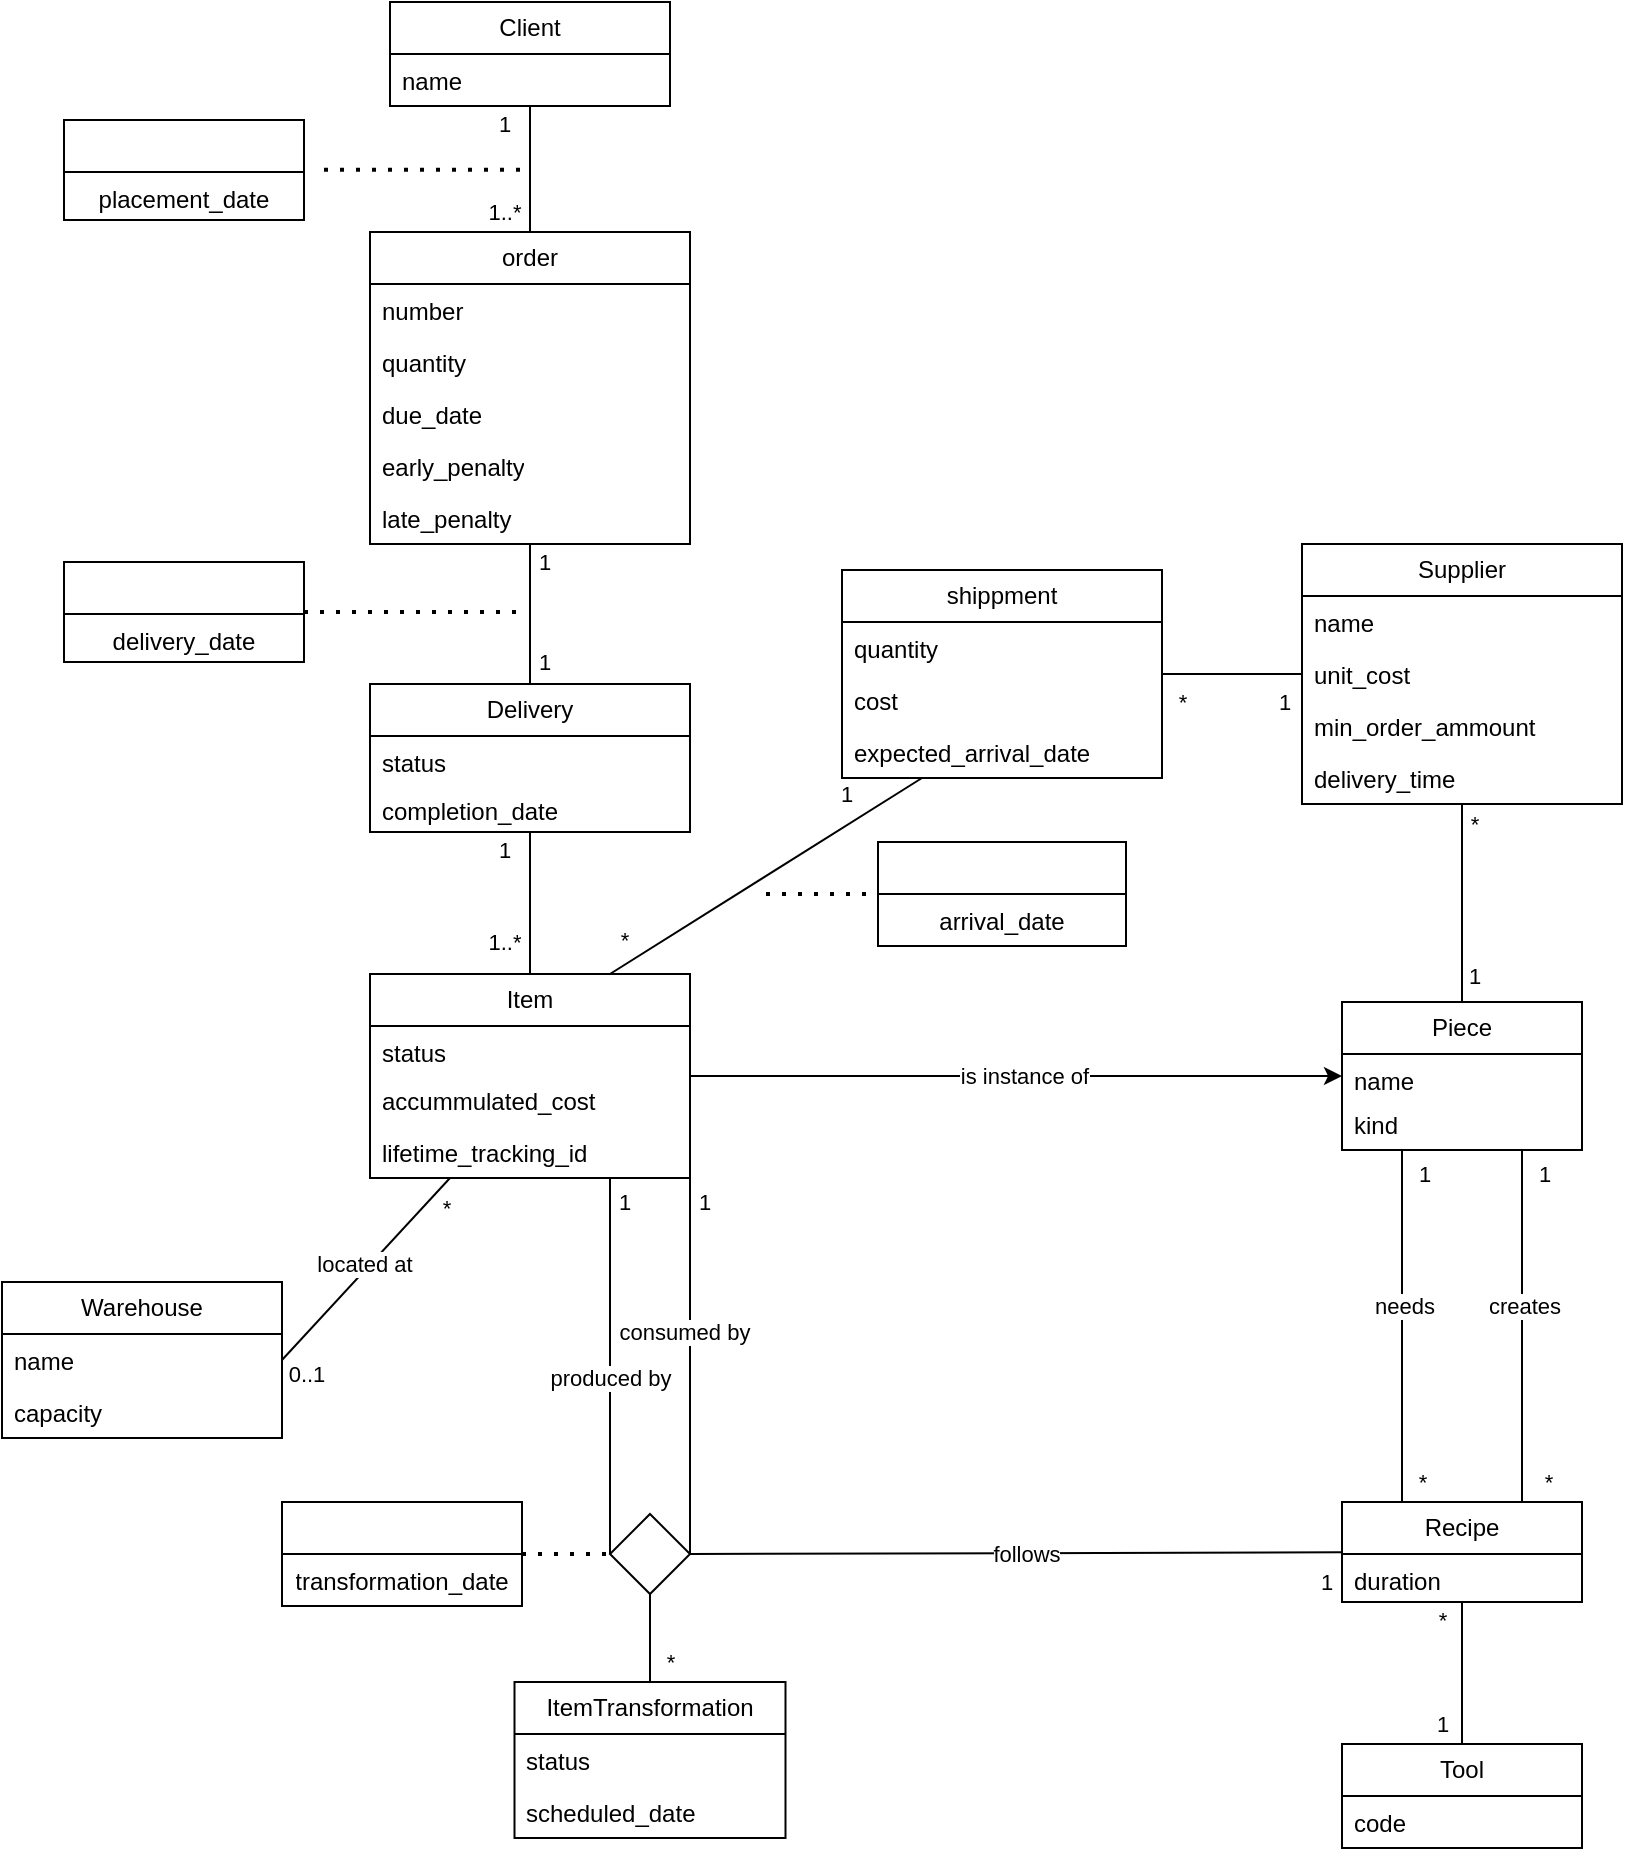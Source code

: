 <mxfile version="24.0.1" type="device">
  <diagram id="C5RBs43oDa-KdzZeNtuy" name="Page-1">
    <mxGraphModel dx="1951" dy="858" grid="1" gridSize="10" guides="1" tooltips="1" connect="1" arrows="1" fold="1" page="1" pageScale="1" pageWidth="827" pageHeight="1169" math="0" shadow="0">
      <root>
        <mxCell id="WIyWlLk6GJQsqaUBKTNV-0" />
        <mxCell id="WIyWlLk6GJQsqaUBKTNV-1" parent="WIyWlLk6GJQsqaUBKTNV-0" />
        <mxCell id="h-Z2IbVYWgnOHZGRxgHi-0" value="Client" style="swimlane;fontStyle=0;childLayout=stackLayout;horizontal=1;startSize=26;fillColor=none;horizontalStack=0;resizeParent=1;resizeParentMax=0;resizeLast=0;collapsible=1;marginBottom=0;whiteSpace=wrap;html=1;" parent="WIyWlLk6GJQsqaUBKTNV-1" vertex="1">
          <mxGeometry x="203" y="120" width="140" height="52" as="geometry" />
        </mxCell>
        <mxCell id="h-Z2IbVYWgnOHZGRxgHi-1" value="name" style="text;strokeColor=none;fillColor=none;align=left;verticalAlign=top;spacingLeft=4;spacingRight=4;overflow=hidden;rotatable=0;points=[[0,0.5],[1,0.5]];portConstraint=eastwest;whiteSpace=wrap;html=1;" parent="h-Z2IbVYWgnOHZGRxgHi-0" vertex="1">
          <mxGeometry y="26" width="140" height="26" as="geometry" />
        </mxCell>
        <mxCell id="h-Z2IbVYWgnOHZGRxgHi-4" value="" style="endArrow=none;html=1;rounded=0;" parent="WIyWlLk6GJQsqaUBKTNV-1" source="h-Z2IbVYWgnOHZGRxgHi-0" target="h-Z2IbVYWgnOHZGRxgHi-5" edge="1">
          <mxGeometry width="50" height="50" relative="1" as="geometry">
            <mxPoint x="93" y="249" as="sourcePoint" />
            <mxPoint x="143" y="199" as="targetPoint" />
          </mxGeometry>
        </mxCell>
        <mxCell id="h-Z2IbVYWgnOHZGRxgHi-12" value="1" style="edgeLabel;html=1;align=center;verticalAlign=middle;resizable=0;points=[];" parent="h-Z2IbVYWgnOHZGRxgHi-4" vertex="1" connectable="0">
          <mxGeometry x="-0.881" y="2" relative="1" as="geometry">
            <mxPoint x="-15" y="5" as="offset" />
          </mxGeometry>
        </mxCell>
        <mxCell id="h-Z2IbVYWgnOHZGRxgHi-13" value="1..*" style="edgeLabel;html=1;align=center;verticalAlign=middle;resizable=0;points=[];" parent="h-Z2IbVYWgnOHZGRxgHi-4" vertex="1" connectable="0">
          <mxGeometry x="0.795" y="2" relative="1" as="geometry">
            <mxPoint x="-15" y="-4" as="offset" />
          </mxGeometry>
        </mxCell>
        <mxCell id="h-Z2IbVYWgnOHZGRxgHi-5" value="order" style="swimlane;fontStyle=0;childLayout=stackLayout;horizontal=1;startSize=26;fillColor=none;horizontalStack=0;resizeParent=1;resizeParentMax=0;resizeLast=0;collapsible=1;marginBottom=0;whiteSpace=wrap;html=1;" parent="WIyWlLk6GJQsqaUBKTNV-1" vertex="1">
          <mxGeometry x="193" y="235" width="160" height="156" as="geometry" />
        </mxCell>
        <mxCell id="h-Z2IbVYWgnOHZGRxgHi-6" value="number&lt;br&gt;&lt;div&gt;&lt;br&gt;&lt;/div&gt;" style="text;strokeColor=none;fillColor=none;align=left;verticalAlign=top;spacingLeft=4;spacingRight=4;overflow=hidden;rotatable=0;points=[[0,0.5],[1,0.5]];portConstraint=eastwest;whiteSpace=wrap;html=1;" parent="h-Z2IbVYWgnOHZGRxgHi-5" vertex="1">
          <mxGeometry y="26" width="160" height="26" as="geometry" />
        </mxCell>
        <mxCell id="h-Z2IbVYWgnOHZGRxgHi-7" value="quantity" style="text;strokeColor=none;fillColor=none;align=left;verticalAlign=top;spacingLeft=4;spacingRight=4;overflow=hidden;rotatable=0;points=[[0,0.5],[1,0.5]];portConstraint=eastwest;whiteSpace=wrap;html=1;" parent="h-Z2IbVYWgnOHZGRxgHi-5" vertex="1">
          <mxGeometry y="52" width="160" height="26" as="geometry" />
        </mxCell>
        <mxCell id="h-Z2IbVYWgnOHZGRxgHi-8" value="due_date" style="text;strokeColor=none;fillColor=none;align=left;verticalAlign=top;spacingLeft=4;spacingRight=4;overflow=hidden;rotatable=0;points=[[0,0.5],[1,0.5]];portConstraint=eastwest;whiteSpace=wrap;html=1;" parent="h-Z2IbVYWgnOHZGRxgHi-5" vertex="1">
          <mxGeometry y="78" width="160" height="26" as="geometry" />
        </mxCell>
        <mxCell id="h-Z2IbVYWgnOHZGRxgHi-10" value="early_penalty" style="text;strokeColor=none;fillColor=none;align=left;verticalAlign=top;spacingLeft=4;spacingRight=4;overflow=hidden;rotatable=0;points=[[0,0.5],[1,0.5]];portConstraint=eastwest;whiteSpace=wrap;html=1;" parent="h-Z2IbVYWgnOHZGRxgHi-5" vertex="1">
          <mxGeometry y="104" width="160" height="26" as="geometry" />
        </mxCell>
        <mxCell id="h-Z2IbVYWgnOHZGRxgHi-9" value="late_penalty" style="text;strokeColor=none;fillColor=none;align=left;verticalAlign=top;spacingLeft=4;spacingRight=4;overflow=hidden;rotatable=0;points=[[0,0.5],[1,0.5]];portConstraint=eastwest;whiteSpace=wrap;html=1;" parent="h-Z2IbVYWgnOHZGRxgHi-5" vertex="1">
          <mxGeometry y="130" width="160" height="26" as="geometry" />
        </mxCell>
        <mxCell id="h-Z2IbVYWgnOHZGRxgHi-14" value="Piece" style="swimlane;fontStyle=0;childLayout=stackLayout;horizontal=1;startSize=26;fillColor=none;horizontalStack=0;resizeParent=1;resizeParentMax=0;resizeLast=0;collapsible=1;marginBottom=0;whiteSpace=wrap;html=1;" parent="WIyWlLk6GJQsqaUBKTNV-1" vertex="1">
          <mxGeometry x="679" y="620.0" width="120" height="74" as="geometry" />
        </mxCell>
        <mxCell id="h-Z2IbVYWgnOHZGRxgHi-15" value="name" style="text;strokeColor=none;fillColor=none;align=left;verticalAlign=top;spacingLeft=4;spacingRight=4;overflow=hidden;rotatable=0;points=[[0,0.5],[1,0.5]];portConstraint=eastwest;whiteSpace=wrap;html=1;" parent="h-Z2IbVYWgnOHZGRxgHi-14" vertex="1">
          <mxGeometry y="26" width="120" height="22" as="geometry" />
        </mxCell>
        <mxCell id="h-Z2IbVYWgnOHZGRxgHi-16" value="kind" style="text;strokeColor=none;fillColor=none;align=left;verticalAlign=top;spacingLeft=4;spacingRight=4;overflow=hidden;rotatable=0;points=[[0,0.5],[1,0.5]];portConstraint=eastwest;whiteSpace=wrap;html=1;" parent="h-Z2IbVYWgnOHZGRxgHi-14" vertex="1">
          <mxGeometry y="48" width="120" height="26" as="geometry" />
        </mxCell>
        <mxCell id="h-Z2IbVYWgnOHZGRxgHi-19" value="Recipe" style="swimlane;fontStyle=0;childLayout=stackLayout;horizontal=1;startSize=26;fillColor=none;horizontalStack=0;resizeParent=1;resizeParentMax=0;resizeLast=0;collapsible=1;marginBottom=0;whiteSpace=wrap;html=1;" parent="WIyWlLk6GJQsqaUBKTNV-1" vertex="1">
          <mxGeometry x="679" y="870" width="120" height="50" as="geometry" />
        </mxCell>
        <mxCell id="h-Z2IbVYWgnOHZGRxgHi-25" value="duration" style="text;strokeColor=none;fillColor=none;align=left;verticalAlign=top;spacingLeft=4;spacingRight=4;overflow=hidden;rotatable=0;points=[[0,0.5],[1,0.5]];portConstraint=eastwest;whiteSpace=wrap;html=1;" parent="h-Z2IbVYWgnOHZGRxgHi-19" vertex="1">
          <mxGeometry y="26" width="120" height="24" as="geometry" />
        </mxCell>
        <mxCell id="h-Z2IbVYWgnOHZGRxgHi-27" value="Tool" style="swimlane;fontStyle=0;childLayout=stackLayout;horizontal=1;startSize=26;fillColor=none;horizontalStack=0;resizeParent=1;resizeParentMax=0;resizeLast=0;collapsible=1;marginBottom=0;whiteSpace=wrap;html=1;" parent="WIyWlLk6GJQsqaUBKTNV-1" vertex="1">
          <mxGeometry x="679" y="991" width="120" height="52" as="geometry" />
        </mxCell>
        <mxCell id="h-Z2IbVYWgnOHZGRxgHi-28" value="code" style="text;strokeColor=none;fillColor=none;align=left;verticalAlign=top;spacingLeft=4;spacingRight=4;overflow=hidden;rotatable=0;points=[[0,0.5],[1,0.5]];portConstraint=eastwest;whiteSpace=wrap;html=1;" parent="h-Z2IbVYWgnOHZGRxgHi-27" vertex="1">
          <mxGeometry y="26" width="120" height="26" as="geometry" />
        </mxCell>
        <mxCell id="h-Z2IbVYWgnOHZGRxgHi-32" value="" style="endArrow=none;html=1;rounded=0;" parent="WIyWlLk6GJQsqaUBKTNV-1" source="h-Z2IbVYWgnOHZGRxgHi-19" target="h-Z2IbVYWgnOHZGRxgHi-27" edge="1">
          <mxGeometry width="50" height="50" relative="1" as="geometry">
            <mxPoint x="646" y="892" as="sourcePoint" />
            <mxPoint x="716" y="852" as="targetPoint" />
          </mxGeometry>
        </mxCell>
        <mxCell id="h-Z2IbVYWgnOHZGRxgHi-33" value="*" style="edgeLabel;html=1;align=center;verticalAlign=middle;resizable=0;points=[];" parent="h-Z2IbVYWgnOHZGRxgHi-32" vertex="1" connectable="0">
          <mxGeometry x="-0.86" y="-1" relative="1" as="geometry">
            <mxPoint x="-9" y="4" as="offset" />
          </mxGeometry>
        </mxCell>
        <mxCell id="h-Z2IbVYWgnOHZGRxgHi-34" value="1" style="edgeLabel;html=1;align=center;verticalAlign=middle;resizable=0;points=[];" parent="h-Z2IbVYWgnOHZGRxgHi-32" vertex="1" connectable="0">
          <mxGeometry x="0.847" y="-1" relative="1" as="geometry">
            <mxPoint x="-9" y="-5" as="offset" />
          </mxGeometry>
        </mxCell>
        <mxCell id="h-Z2IbVYWgnOHZGRxgHi-54" value="Item" style="swimlane;fontStyle=0;childLayout=stackLayout;horizontal=1;startSize=26;fillColor=none;horizontalStack=0;resizeParent=1;resizeParentMax=0;resizeLast=0;collapsible=1;marginBottom=0;whiteSpace=wrap;html=1;" parent="WIyWlLk6GJQsqaUBKTNV-1" vertex="1">
          <mxGeometry x="193" y="606" width="160" height="102" as="geometry" />
        </mxCell>
        <mxCell id="TLY3jkLE9alik_qP_1Jx-26" value="status" style="text;strokeColor=none;fillColor=none;align=left;verticalAlign=top;spacingLeft=4;spacingRight=4;overflow=hidden;rotatable=0;points=[[0,0.5],[1,0.5]];portConstraint=eastwest;whiteSpace=wrap;html=1;" vertex="1" parent="h-Z2IbVYWgnOHZGRxgHi-54">
          <mxGeometry y="26" width="160" height="24" as="geometry" />
        </mxCell>
        <mxCell id="h-Z2IbVYWgnOHZGRxgHi-55" value="accummulated_cost" style="text;strokeColor=none;fillColor=none;align=left;verticalAlign=top;spacingLeft=4;spacingRight=4;overflow=hidden;rotatable=0;points=[[0,0.5],[1,0.5]];portConstraint=eastwest;whiteSpace=wrap;html=1;" parent="h-Z2IbVYWgnOHZGRxgHi-54" vertex="1">
          <mxGeometry y="50" width="160" height="26" as="geometry" />
        </mxCell>
        <mxCell id="h-Z2IbVYWgnOHZGRxgHi-199" value="lifetime_tracking_id" style="text;strokeColor=none;fillColor=none;align=left;verticalAlign=top;spacingLeft=4;spacingRight=4;overflow=hidden;rotatable=0;points=[[0,0.5],[1,0.5]];portConstraint=eastwest;whiteSpace=wrap;html=1;" parent="h-Z2IbVYWgnOHZGRxgHi-54" vertex="1">
          <mxGeometry y="76" width="160" height="26" as="geometry" />
        </mxCell>
        <mxCell id="h-Z2IbVYWgnOHZGRxgHi-89" value="" style="swimlane;fontStyle=0;childLayout=stackLayout;horizontal=1;startSize=26;fillColor=none;horizontalStack=0;resizeParent=1;resizeParentMax=0;resizeLast=0;collapsible=1;marginBottom=0;whiteSpace=wrap;html=1;" parent="WIyWlLk6GJQsqaUBKTNV-1" vertex="1">
          <mxGeometry x="149" y="870" width="120" height="52" as="geometry">
            <mxRectangle x="190" y="700" width="50" height="40" as="alternateBounds" />
          </mxGeometry>
        </mxCell>
        <mxCell id="h-Z2IbVYWgnOHZGRxgHi-86" value="transformation_date" style="text;strokeColor=none;fillColor=none;align=center;verticalAlign=top;spacingLeft=4;spacingRight=4;overflow=hidden;rotatable=0;points=[[0,0.5],[1,0.5]];portConstraint=eastwest;whiteSpace=wrap;html=1;" parent="h-Z2IbVYWgnOHZGRxgHi-89" vertex="1">
          <mxGeometry y="26" width="120" height="26" as="geometry" />
        </mxCell>
        <mxCell id="h-Z2IbVYWgnOHZGRxgHi-101" value="" style="endArrow=none;html=1;rounded=0;startArrow=classic;startFill=1;endFill=0;" parent="WIyWlLk6GJQsqaUBKTNV-1" source="h-Z2IbVYWgnOHZGRxgHi-14" target="h-Z2IbVYWgnOHZGRxgHi-54" edge="1">
          <mxGeometry width="50" height="50" relative="1" as="geometry">
            <mxPoint x="423" y="661" as="sourcePoint" />
            <mxPoint x="473" y="611" as="targetPoint" />
          </mxGeometry>
        </mxCell>
        <mxCell id="h-Z2IbVYWgnOHZGRxgHi-146" value="is instance of" style="edgeLabel;html=1;align=center;verticalAlign=middle;resizable=0;points=[];" parent="h-Z2IbVYWgnOHZGRxgHi-101" vertex="1" connectable="0">
          <mxGeometry x="0.068" y="-1" relative="1" as="geometry">
            <mxPoint x="15" y="1" as="offset" />
          </mxGeometry>
        </mxCell>
        <mxCell id="h-Z2IbVYWgnOHZGRxgHi-103" value="Supplier" style="swimlane;fontStyle=0;childLayout=stackLayout;horizontal=1;startSize=26;fillColor=none;horizontalStack=0;resizeParent=1;resizeParentMax=0;resizeLast=0;collapsible=1;marginBottom=0;whiteSpace=wrap;html=1;" parent="WIyWlLk6GJQsqaUBKTNV-1" vertex="1">
          <mxGeometry x="659" y="391" width="160" height="130" as="geometry" />
        </mxCell>
        <mxCell id="h-Z2IbVYWgnOHZGRxgHi-104" value="name" style="text;strokeColor=none;fillColor=none;align=left;verticalAlign=top;spacingLeft=4;spacingRight=4;overflow=hidden;rotatable=0;points=[[0,0.5],[1,0.5]];portConstraint=eastwest;whiteSpace=wrap;html=1;" parent="h-Z2IbVYWgnOHZGRxgHi-103" vertex="1">
          <mxGeometry y="26" width="160" height="26" as="geometry" />
        </mxCell>
        <mxCell id="h-Z2IbVYWgnOHZGRxgHi-105" value="&lt;div&gt;unit_cost&lt;/div&gt;" style="text;strokeColor=none;fillColor=none;align=left;verticalAlign=top;spacingLeft=4;spacingRight=4;overflow=hidden;rotatable=0;points=[[0,0.5],[1,0.5]];portConstraint=eastwest;whiteSpace=wrap;html=1;" parent="h-Z2IbVYWgnOHZGRxgHi-103" vertex="1">
          <mxGeometry y="52" width="160" height="26" as="geometry" />
        </mxCell>
        <mxCell id="h-Z2IbVYWgnOHZGRxgHi-112" value="min_order_ammount" style="text;strokeColor=none;fillColor=none;align=left;verticalAlign=top;spacingLeft=4;spacingRight=4;overflow=hidden;rotatable=0;points=[[0,0.5],[1,0.5]];portConstraint=eastwest;whiteSpace=wrap;html=1;" parent="h-Z2IbVYWgnOHZGRxgHi-103" vertex="1">
          <mxGeometry y="78" width="160" height="26" as="geometry" />
        </mxCell>
        <mxCell id="h-Z2IbVYWgnOHZGRxgHi-106" value="delivery_time" style="text;strokeColor=none;fillColor=none;align=left;verticalAlign=top;spacingLeft=4;spacingRight=4;overflow=hidden;rotatable=0;points=[[0,0.5],[1,0.5]];portConstraint=eastwest;whiteSpace=wrap;html=1;" parent="h-Z2IbVYWgnOHZGRxgHi-103" vertex="1">
          <mxGeometry y="104" width="160" height="26" as="geometry" />
        </mxCell>
        <mxCell id="h-Z2IbVYWgnOHZGRxgHi-109" value="" style="endArrow=none;html=1;rounded=0;" parent="WIyWlLk6GJQsqaUBKTNV-1" source="h-Z2IbVYWgnOHZGRxgHi-14" target="h-Z2IbVYWgnOHZGRxgHi-103" edge="1">
          <mxGeometry width="50" height="50" relative="1" as="geometry">
            <mxPoint x="655" y="551" as="sourcePoint" />
            <mxPoint x="705" y="501" as="targetPoint" />
          </mxGeometry>
        </mxCell>
        <mxCell id="h-Z2IbVYWgnOHZGRxgHi-110" value="*" style="edgeLabel;html=1;align=center;verticalAlign=middle;resizable=0;points=[];" parent="h-Z2IbVYWgnOHZGRxgHi-109" vertex="1" connectable="0">
          <mxGeometry x="0.811" relative="1" as="geometry">
            <mxPoint x="6" as="offset" />
          </mxGeometry>
        </mxCell>
        <mxCell id="h-Z2IbVYWgnOHZGRxgHi-111" value="1" style="edgeLabel;html=1;align=center;verticalAlign=middle;resizable=0;points=[];" parent="h-Z2IbVYWgnOHZGRxgHi-109" vertex="1" connectable="0">
          <mxGeometry x="-0.73" y="1" relative="1" as="geometry">
            <mxPoint x="7" as="offset" />
          </mxGeometry>
        </mxCell>
        <mxCell id="h-Z2IbVYWgnOHZGRxgHi-113" value="shippment" style="swimlane;fontStyle=0;childLayout=stackLayout;horizontal=1;startSize=26;fillColor=none;horizontalStack=0;resizeParent=1;resizeParentMax=0;resizeLast=0;collapsible=1;marginBottom=0;whiteSpace=wrap;html=1;" parent="WIyWlLk6GJQsqaUBKTNV-1" vertex="1">
          <mxGeometry x="429" y="404" width="160" height="104" as="geometry" />
        </mxCell>
        <mxCell id="h-Z2IbVYWgnOHZGRxgHi-114" value="quantity" style="text;strokeColor=none;fillColor=none;align=left;verticalAlign=top;spacingLeft=4;spacingRight=4;overflow=hidden;rotatable=0;points=[[0,0.5],[1,0.5]];portConstraint=eastwest;whiteSpace=wrap;html=1;" parent="h-Z2IbVYWgnOHZGRxgHi-113" vertex="1">
          <mxGeometry y="26" width="160" height="26" as="geometry" />
        </mxCell>
        <mxCell id="h-Z2IbVYWgnOHZGRxgHi-115" value="cost" style="text;strokeColor=none;fillColor=none;align=left;verticalAlign=top;spacingLeft=4;spacingRight=4;overflow=hidden;rotatable=0;points=[[0,0.5],[1,0.5]];portConstraint=eastwest;whiteSpace=wrap;html=1;" parent="h-Z2IbVYWgnOHZGRxgHi-113" vertex="1">
          <mxGeometry y="52" width="160" height="26" as="geometry" />
        </mxCell>
        <mxCell id="h-Z2IbVYWgnOHZGRxgHi-200" value="expected_arrival_date" style="text;strokeColor=none;fillColor=none;align=left;verticalAlign=top;spacingLeft=4;spacingRight=4;overflow=hidden;rotatable=0;points=[[0,0.5],[1,0.5]];portConstraint=eastwest;whiteSpace=wrap;html=1;" parent="h-Z2IbVYWgnOHZGRxgHi-113" vertex="1">
          <mxGeometry y="78" width="160" height="26" as="geometry" />
        </mxCell>
        <mxCell id="h-Z2IbVYWgnOHZGRxgHi-119" value="" style="endArrow=none;html=1;rounded=0;" parent="WIyWlLk6GJQsqaUBKTNV-1" source="h-Z2IbVYWgnOHZGRxgHi-113" target="h-Z2IbVYWgnOHZGRxgHi-103" edge="1">
          <mxGeometry width="50" height="50" relative="1" as="geometry">
            <mxPoint x="599" y="551" as="sourcePoint" />
            <mxPoint x="649" y="501" as="targetPoint" />
          </mxGeometry>
        </mxCell>
        <mxCell id="h-Z2IbVYWgnOHZGRxgHi-120" value="*" style="edgeLabel;html=1;align=center;verticalAlign=middle;resizable=0;points=[];" parent="h-Z2IbVYWgnOHZGRxgHi-119" vertex="1" connectable="0">
          <mxGeometry x="-0.829" relative="1" as="geometry">
            <mxPoint x="4" y="14" as="offset" />
          </mxGeometry>
        </mxCell>
        <mxCell id="TLY3jkLE9alik_qP_1Jx-4" value="1" style="edgeLabel;html=1;align=center;verticalAlign=middle;resizable=0;points=[];" vertex="1" connectable="0" parent="h-Z2IbVYWgnOHZGRxgHi-119">
          <mxGeometry x="-0.829" relative="1" as="geometry">
            <mxPoint x="55" y="14" as="offset" />
          </mxGeometry>
        </mxCell>
        <mxCell id="h-Z2IbVYWgnOHZGRxgHi-122" value="" style="endArrow=none;html=1;rounded=0;entryX=0.25;entryY=1;entryDx=0;entryDy=0;exitX=0.75;exitY=0;exitDx=0;exitDy=0;" parent="WIyWlLk6GJQsqaUBKTNV-1" source="h-Z2IbVYWgnOHZGRxgHi-54" target="h-Z2IbVYWgnOHZGRxgHi-113" edge="1">
          <mxGeometry width="50" height="50" relative="1" as="geometry">
            <mxPoint x="499" y="571" as="sourcePoint" />
            <mxPoint x="451" y="507" as="targetPoint" />
          </mxGeometry>
        </mxCell>
        <mxCell id="h-Z2IbVYWgnOHZGRxgHi-137" value="1" style="edgeLabel;html=1;align=center;verticalAlign=middle;resizable=0;points=[];" parent="h-Z2IbVYWgnOHZGRxgHi-122" vertex="1" connectable="0">
          <mxGeometry x="0.856" y="1" relative="1" as="geometry">
            <mxPoint x="-27" y="2" as="offset" />
          </mxGeometry>
        </mxCell>
        <mxCell id="h-Z2IbVYWgnOHZGRxgHi-138" value="*" style="edgeLabel;html=1;align=center;verticalAlign=middle;resizable=0;points=[];" parent="h-Z2IbVYWgnOHZGRxgHi-122" vertex="1" connectable="0">
          <mxGeometry x="-0.868" y="1" relative="1" as="geometry">
            <mxPoint x="-3" y="-10" as="offset" />
          </mxGeometry>
        </mxCell>
        <mxCell id="h-Z2IbVYWgnOHZGRxgHi-124" value="Warehouse" style="swimlane;fontStyle=0;childLayout=stackLayout;horizontal=1;startSize=26;fillColor=none;horizontalStack=0;resizeParent=1;resizeParentMax=0;resizeLast=0;collapsible=1;marginBottom=0;whiteSpace=wrap;html=1;" parent="WIyWlLk6GJQsqaUBKTNV-1" vertex="1">
          <mxGeometry x="9" y="760" width="140" height="78" as="geometry" />
        </mxCell>
        <mxCell id="h-Z2IbVYWgnOHZGRxgHi-125" value="name" style="text;strokeColor=none;fillColor=none;align=left;verticalAlign=top;spacingLeft=4;spacingRight=4;overflow=hidden;rotatable=0;points=[[0,0.5],[1,0.5]];portConstraint=eastwest;whiteSpace=wrap;html=1;" parent="h-Z2IbVYWgnOHZGRxgHi-124" vertex="1">
          <mxGeometry y="26" width="140" height="26" as="geometry" />
        </mxCell>
        <mxCell id="h-Z2IbVYWgnOHZGRxgHi-126" value="capacity" style="text;strokeColor=none;fillColor=none;align=left;verticalAlign=top;spacingLeft=4;spacingRight=4;overflow=hidden;rotatable=0;points=[[0,0.5],[1,0.5]];portConstraint=eastwest;whiteSpace=wrap;html=1;" parent="h-Z2IbVYWgnOHZGRxgHi-124" vertex="1">
          <mxGeometry y="52" width="140" height="26" as="geometry" />
        </mxCell>
        <mxCell id="h-Z2IbVYWgnOHZGRxgHi-128" value="" style="endArrow=none;html=1;rounded=0;exitX=1;exitY=0.5;exitDx=0;exitDy=0;entryX=0.25;entryY=1;entryDx=0;entryDy=0;" parent="WIyWlLk6GJQsqaUBKTNV-1" source="h-Z2IbVYWgnOHZGRxgHi-125" target="h-Z2IbVYWgnOHZGRxgHi-54" edge="1">
          <mxGeometry width="50" height="50" relative="1" as="geometry">
            <mxPoint x="189" y="781" as="sourcePoint" />
            <mxPoint x="281" y="697" as="targetPoint" />
          </mxGeometry>
        </mxCell>
        <mxCell id="h-Z2IbVYWgnOHZGRxgHi-129" value="*" style="edgeLabel;html=1;align=center;verticalAlign=middle;resizable=0;points=[];" parent="h-Z2IbVYWgnOHZGRxgHi-128" vertex="1" connectable="0">
          <mxGeometry x="0.866" y="-1" relative="1" as="geometry">
            <mxPoint x="3" y="8" as="offset" />
          </mxGeometry>
        </mxCell>
        <mxCell id="h-Z2IbVYWgnOHZGRxgHi-130" value="0..1" style="edgeLabel;html=1;align=center;verticalAlign=middle;resizable=0;points=[];" parent="h-Z2IbVYWgnOHZGRxgHi-128" vertex="1" connectable="0">
          <mxGeometry x="-0.862" relative="1" as="geometry">
            <mxPoint x="6" y="13" as="offset" />
          </mxGeometry>
        </mxCell>
        <mxCell id="h-Z2IbVYWgnOHZGRxgHi-132" value="located at" style="edgeLabel;html=1;align=center;verticalAlign=middle;resizable=0;points=[];" parent="h-Z2IbVYWgnOHZGRxgHi-128" vertex="1" connectable="0">
          <mxGeometry x="0.026" relative="1" as="geometry">
            <mxPoint x="-2" y="-2" as="offset" />
          </mxGeometry>
        </mxCell>
        <mxCell id="h-Z2IbVYWgnOHZGRxgHi-142" value="" style="swimlane;fontStyle=0;childLayout=stackLayout;horizontal=1;startSize=26;fillColor=none;horizontalStack=0;resizeParent=1;resizeParentMax=0;resizeLast=0;collapsible=1;marginBottom=0;whiteSpace=wrap;html=1;" parent="WIyWlLk6GJQsqaUBKTNV-1" vertex="1">
          <mxGeometry x="447" y="540" width="124" height="52" as="geometry">
            <mxRectangle x="190" y="700" width="50" height="40" as="alternateBounds" />
          </mxGeometry>
        </mxCell>
        <mxCell id="h-Z2IbVYWgnOHZGRxgHi-141" value="arrival_date" style="text;strokeColor=none;fillColor=none;align=center;verticalAlign=top;spacingLeft=4;spacingRight=4;overflow=hidden;rotatable=0;points=[[0,0.5],[1,0.5]];portConstraint=eastwest;whiteSpace=wrap;html=1;" parent="h-Z2IbVYWgnOHZGRxgHi-142" vertex="1">
          <mxGeometry y="26" width="124" height="26" as="geometry" />
        </mxCell>
        <mxCell id="h-Z2IbVYWgnOHZGRxgHi-148" value="Delivery" style="swimlane;fontStyle=0;childLayout=stackLayout;horizontal=1;startSize=26;fillColor=none;horizontalStack=0;resizeParent=1;resizeParentMax=0;resizeLast=0;collapsible=1;marginBottom=0;whiteSpace=wrap;html=1;" parent="WIyWlLk6GJQsqaUBKTNV-1" vertex="1">
          <mxGeometry x="193" y="461" width="160" height="74" as="geometry" />
        </mxCell>
        <mxCell id="h-Z2IbVYWgnOHZGRxgHi-149" value="status" style="text;strokeColor=none;fillColor=none;align=left;verticalAlign=top;spacingLeft=4;spacingRight=4;overflow=hidden;rotatable=0;points=[[0,0.5],[1,0.5]];portConstraint=eastwest;whiteSpace=wrap;html=1;" parent="h-Z2IbVYWgnOHZGRxgHi-148" vertex="1">
          <mxGeometry y="26" width="160" height="24" as="geometry" />
        </mxCell>
        <mxCell id="TLY3jkLE9alik_qP_1Jx-5" value="completion_date" style="text;strokeColor=none;fillColor=none;align=left;verticalAlign=top;spacingLeft=4;spacingRight=4;overflow=hidden;rotatable=0;points=[[0,0.5],[1,0.5]];portConstraint=eastwest;whiteSpace=wrap;html=1;" vertex="1" parent="h-Z2IbVYWgnOHZGRxgHi-148">
          <mxGeometry y="50" width="160" height="24" as="geometry" />
        </mxCell>
        <mxCell id="h-Z2IbVYWgnOHZGRxgHi-157" value="" style="endArrow=none;html=1;rounded=0;exitX=1;exitY=0.5;exitDx=0;exitDy=0;entryX=1;entryY=1;entryDx=0;entryDy=0;" parent="WIyWlLk6GJQsqaUBKTNV-1" source="h-Z2IbVYWgnOHZGRxgHi-181" target="h-Z2IbVYWgnOHZGRxgHi-54" edge="1">
          <mxGeometry width="50" height="50" relative="1" as="geometry">
            <mxPoint x="310" y="821" as="sourcePoint" />
            <mxPoint x="370" y="751" as="targetPoint" />
          </mxGeometry>
        </mxCell>
        <mxCell id="h-Z2IbVYWgnOHZGRxgHi-167" value="consumed by" style="edgeLabel;html=1;align=center;verticalAlign=middle;resizable=0;points=[];" parent="h-Z2IbVYWgnOHZGRxgHi-157" vertex="1" connectable="0">
          <mxGeometry x="0.185" y="1" relative="1" as="geometry">
            <mxPoint x="-2" as="offset" />
          </mxGeometry>
        </mxCell>
        <mxCell id="TLY3jkLE9alik_qP_1Jx-0" value="1" style="edgeLabel;html=1;align=center;verticalAlign=middle;resizable=0;points=[];" vertex="1" connectable="0" parent="h-Z2IbVYWgnOHZGRxgHi-157">
          <mxGeometry x="0.872" relative="1" as="geometry">
            <mxPoint x="7" as="offset" />
          </mxGeometry>
        </mxCell>
        <mxCell id="TLY3jkLE9alik_qP_1Jx-1" value="1" style="edgeLabel;html=1;align=center;verticalAlign=middle;resizable=0;points=[];" vertex="1" connectable="0" parent="h-Z2IbVYWgnOHZGRxgHi-157">
          <mxGeometry x="0.872" relative="1" as="geometry">
            <mxPoint x="-33" as="offset" />
          </mxGeometry>
        </mxCell>
        <mxCell id="h-Z2IbVYWgnOHZGRxgHi-161" value="" style="endArrow=none;html=1;rounded=0;exitX=0;exitY=0.5;exitDx=0;exitDy=0;entryX=0.75;entryY=1;entryDx=0;entryDy=0;" parent="WIyWlLk6GJQsqaUBKTNV-1" source="h-Z2IbVYWgnOHZGRxgHi-181" target="h-Z2IbVYWgnOHZGRxgHi-54" edge="1">
          <mxGeometry width="50" height="50" relative="1" as="geometry">
            <mxPoint x="485" y="883" as="sourcePoint" />
            <mxPoint x="330" y="741" as="targetPoint" />
          </mxGeometry>
        </mxCell>
        <mxCell id="h-Z2IbVYWgnOHZGRxgHi-168" value="produced by" style="edgeLabel;html=1;align=center;verticalAlign=middle;resizable=0;points=[];" parent="h-Z2IbVYWgnOHZGRxgHi-161" vertex="1" connectable="0">
          <mxGeometry x="0.161" y="2" relative="1" as="geometry">
            <mxPoint x="2" y="21" as="offset" />
          </mxGeometry>
        </mxCell>
        <mxCell id="h-Z2IbVYWgnOHZGRxgHi-170" value="" style="endArrow=none;html=1;rounded=0;exitX=0.25;exitY=0;exitDx=0;exitDy=0;entryX=0.25;entryY=1;entryDx=0;entryDy=0;" parent="WIyWlLk6GJQsqaUBKTNV-1" source="h-Z2IbVYWgnOHZGRxgHi-19" target="h-Z2IbVYWgnOHZGRxgHi-14" edge="1">
          <mxGeometry width="50" height="50" relative="1" as="geometry">
            <mxPoint x="640" y="781" as="sourcePoint" />
            <mxPoint x="700" y="720" as="targetPoint" />
          </mxGeometry>
        </mxCell>
        <mxCell id="h-Z2IbVYWgnOHZGRxgHi-172" value="needs" style="edgeLabel;html=1;align=center;verticalAlign=middle;resizable=0;points=[];" parent="h-Z2IbVYWgnOHZGRxgHi-170" vertex="1" connectable="0">
          <mxGeometry x="0.033" y="1" relative="1" as="geometry">
            <mxPoint x="2" y="-7" as="offset" />
          </mxGeometry>
        </mxCell>
        <mxCell id="h-Z2IbVYWgnOHZGRxgHi-178" value="*" style="edgeLabel;html=1;align=center;verticalAlign=middle;resizable=0;points=[];" parent="h-Z2IbVYWgnOHZGRxgHi-170" vertex="1" connectable="0">
          <mxGeometry x="-0.815" relative="1" as="geometry">
            <mxPoint x="10" y="6" as="offset" />
          </mxGeometry>
        </mxCell>
        <mxCell id="h-Z2IbVYWgnOHZGRxgHi-171" value="" style="endArrow=none;html=1;rounded=0;exitX=0.75;exitY=0;exitDx=0;exitDy=0;entryX=0.75;entryY=1;entryDx=0;entryDy=0;" parent="WIyWlLk6GJQsqaUBKTNV-1" source="h-Z2IbVYWgnOHZGRxgHi-19" target="h-Z2IbVYWgnOHZGRxgHi-14" edge="1">
          <mxGeometry width="50" height="50" relative="1" as="geometry">
            <mxPoint x="599" y="880" as="sourcePoint" />
            <mxPoint x="780" y="720" as="targetPoint" />
          </mxGeometry>
        </mxCell>
        <mxCell id="h-Z2IbVYWgnOHZGRxgHi-173" value="creates" style="edgeLabel;html=1;align=center;verticalAlign=middle;resizable=0;points=[];" parent="h-Z2IbVYWgnOHZGRxgHi-171" vertex="1" connectable="0">
          <mxGeometry x="-0.013" y="2" relative="1" as="geometry">
            <mxPoint x="3" y="-11" as="offset" />
          </mxGeometry>
        </mxCell>
        <mxCell id="h-Z2IbVYWgnOHZGRxgHi-176" value="1" style="edgeLabel;html=1;align=center;verticalAlign=middle;resizable=0;points=[];" parent="h-Z2IbVYWgnOHZGRxgHi-171" vertex="1" connectable="0">
          <mxGeometry x="0.869" y="1" relative="1" as="geometry">
            <mxPoint x="12" as="offset" />
          </mxGeometry>
        </mxCell>
        <mxCell id="h-Z2IbVYWgnOHZGRxgHi-179" value="*" style="edgeLabel;html=1;align=center;verticalAlign=middle;resizable=0;points=[];" parent="h-Z2IbVYWgnOHZGRxgHi-171" vertex="1" connectable="0">
          <mxGeometry x="-0.774" y="-1" relative="1" as="geometry">
            <mxPoint x="12" y="10" as="offset" />
          </mxGeometry>
        </mxCell>
        <mxCell id="TLY3jkLE9alik_qP_1Jx-3" value="1" style="edgeLabel;html=1;align=center;verticalAlign=middle;resizable=0;points=[];" vertex="1" connectable="0" parent="h-Z2IbVYWgnOHZGRxgHi-171">
          <mxGeometry x="0.869" y="1" relative="1" as="geometry">
            <mxPoint x="-48" as="offset" />
          </mxGeometry>
        </mxCell>
        <mxCell id="h-Z2IbVYWgnOHZGRxgHi-181" value="" style="rhombus;whiteSpace=wrap;html=1;" parent="WIyWlLk6GJQsqaUBKTNV-1" vertex="1">
          <mxGeometry x="313" y="876" width="40" height="40" as="geometry" />
        </mxCell>
        <mxCell id="h-Z2IbVYWgnOHZGRxgHi-182" value="" style="endArrow=none;html=1;rounded=0;exitX=1;exitY=0.5;exitDx=0;exitDy=0;" parent="WIyWlLk6GJQsqaUBKTNV-1" source="h-Z2IbVYWgnOHZGRxgHi-181" target="h-Z2IbVYWgnOHZGRxgHi-19" edge="1">
          <mxGeometry width="50" height="50" relative="1" as="geometry">
            <mxPoint x="470" y="891" as="sourcePoint" />
            <mxPoint x="520" y="841" as="targetPoint" />
          </mxGeometry>
        </mxCell>
        <mxCell id="h-Z2IbVYWgnOHZGRxgHi-185" value="1" style="edgeLabel;html=1;align=center;verticalAlign=middle;resizable=0;points=[];" parent="h-Z2IbVYWgnOHZGRxgHi-182" vertex="1" connectable="0">
          <mxGeometry x="0.879" y="-1" relative="1" as="geometry">
            <mxPoint x="11" y="14" as="offset" />
          </mxGeometry>
        </mxCell>
        <mxCell id="h-Z2IbVYWgnOHZGRxgHi-196" value="follows" style="edgeLabel;html=1;align=center;verticalAlign=middle;resizable=0;points=[];" parent="h-Z2IbVYWgnOHZGRxgHi-182" vertex="1" connectable="0">
          <mxGeometry x="-0.12" relative="1" as="geometry">
            <mxPoint x="24" as="offset" />
          </mxGeometry>
        </mxCell>
        <mxCell id="h-Z2IbVYWgnOHZGRxgHi-186" value="ItemTransformation" style="swimlane;fontStyle=0;childLayout=stackLayout;horizontal=1;startSize=26;fillColor=none;horizontalStack=0;resizeParent=1;resizeParentMax=0;resizeLast=0;collapsible=1;marginBottom=0;whiteSpace=wrap;html=1;" parent="WIyWlLk6GJQsqaUBKTNV-1" vertex="1">
          <mxGeometry x="265.25" y="960" width="135.5" height="78" as="geometry" />
        </mxCell>
        <mxCell id="h-Z2IbVYWgnOHZGRxgHi-187" value="status" style="text;strokeColor=none;fillColor=none;align=left;verticalAlign=top;spacingLeft=4;spacingRight=4;overflow=hidden;rotatable=0;points=[[0,0.5],[1,0.5]];portConstraint=eastwest;whiteSpace=wrap;html=1;" parent="h-Z2IbVYWgnOHZGRxgHi-186" vertex="1">
          <mxGeometry y="26" width="135.5" height="26" as="geometry" />
        </mxCell>
        <mxCell id="h-Z2IbVYWgnOHZGRxgHi-206" value="scheduled_date" style="text;strokeColor=none;fillColor=none;align=left;verticalAlign=top;spacingLeft=4;spacingRight=4;overflow=hidden;rotatable=0;points=[[0,0.5],[1,0.5]];portConstraint=eastwest;whiteSpace=wrap;html=1;" parent="h-Z2IbVYWgnOHZGRxgHi-186" vertex="1">
          <mxGeometry y="52" width="135.5" height="26" as="geometry" />
        </mxCell>
        <mxCell id="h-Z2IbVYWgnOHZGRxgHi-191" value="" style="endArrow=none;html=1;rounded=0;exitX=0.5;exitY=1;exitDx=0;exitDy=0;" parent="WIyWlLk6GJQsqaUBKTNV-1" source="h-Z2IbVYWgnOHZGRxgHi-181" target="h-Z2IbVYWgnOHZGRxgHi-186" edge="1">
          <mxGeometry width="50" height="50" relative="1" as="geometry">
            <mxPoint x="330" y="921" as="sourcePoint" />
            <mxPoint x="380" y="871" as="targetPoint" />
          </mxGeometry>
        </mxCell>
        <mxCell id="h-Z2IbVYWgnOHZGRxgHi-193" value="*" style="edgeLabel;html=1;align=center;verticalAlign=middle;resizable=0;points=[];" parent="h-Z2IbVYWgnOHZGRxgHi-191" vertex="1" connectable="0">
          <mxGeometry x="-0.771" relative="1" as="geometry">
            <mxPoint x="10" y="29" as="offset" />
          </mxGeometry>
        </mxCell>
        <mxCell id="h-Z2IbVYWgnOHZGRxgHi-195" value="" style="endArrow=none;dashed=1;html=1;dashPattern=1 3;strokeWidth=2;rounded=0;" parent="WIyWlLk6GJQsqaUBKTNV-1" source="h-Z2IbVYWgnOHZGRxgHi-89" target="h-Z2IbVYWgnOHZGRxgHi-181" edge="1">
          <mxGeometry width="50" height="50" relative="1" as="geometry">
            <mxPoint x="270" y="931" as="sourcePoint" />
            <mxPoint x="320" y="881" as="targetPoint" />
          </mxGeometry>
        </mxCell>
        <mxCell id="h-Z2IbVYWgnOHZGRxgHi-201" value="" style="endArrow=none;dashed=1;html=1;dashPattern=1 3;strokeWidth=2;rounded=0;entryX=0;entryY=0.5;entryDx=0;entryDy=0;" parent="WIyWlLk6GJQsqaUBKTNV-1" target="h-Z2IbVYWgnOHZGRxgHi-142" edge="1">
          <mxGeometry width="50" height="50" relative="1" as="geometry">
            <mxPoint x="391" y="566" as="sourcePoint" />
            <mxPoint x="430" y="570" as="targetPoint" />
          </mxGeometry>
        </mxCell>
        <mxCell id="h-Z2IbVYWgnOHZGRxgHi-208" value="" style="endArrow=none;html=1;rounded=0;entryX=0.5;entryY=1;entryDx=0;entryDy=0;exitX=0.5;exitY=0;exitDx=0;exitDy=0;" parent="WIyWlLk6GJQsqaUBKTNV-1" source="h-Z2IbVYWgnOHZGRxgHi-54" target="h-Z2IbVYWgnOHZGRxgHi-148" edge="1">
          <mxGeometry width="50" height="50" relative="1" as="geometry">
            <mxPoint x="253" y="437" as="sourcePoint" />
            <mxPoint x="191" y="317" as="targetPoint" />
          </mxGeometry>
        </mxCell>
        <mxCell id="h-Z2IbVYWgnOHZGRxgHi-212" value="1" style="edgeLabel;html=1;align=center;verticalAlign=middle;resizable=0;points=[];" parent="h-Z2IbVYWgnOHZGRxgHi-208" vertex="1" connectable="0">
          <mxGeometry x="0.843" y="2" relative="1" as="geometry">
            <mxPoint x="-11" y="3" as="offset" />
          </mxGeometry>
        </mxCell>
        <mxCell id="h-Z2IbVYWgnOHZGRxgHi-214" value="1..*" style="edgeLabel;html=1;align=center;verticalAlign=middle;resizable=0;points=[];" parent="h-Z2IbVYWgnOHZGRxgHi-208" vertex="1" connectable="0">
          <mxGeometry x="-0.788" y="1" relative="1" as="geometry">
            <mxPoint x="-12" y="-9" as="offset" />
          </mxGeometry>
        </mxCell>
        <mxCell id="h-Z2IbVYWgnOHZGRxgHi-216" value="" style="endArrow=none;html=1;rounded=0;entryX=0.5;entryY=0;entryDx=0;entryDy=0;" parent="WIyWlLk6GJQsqaUBKTNV-1" source="h-Z2IbVYWgnOHZGRxgHi-5" target="h-Z2IbVYWgnOHZGRxgHi-148" edge="1">
          <mxGeometry width="50" height="50" relative="1" as="geometry">
            <mxPoint x="344.5" y="451" as="sourcePoint" />
            <mxPoint x="394.5" y="401" as="targetPoint" />
          </mxGeometry>
        </mxCell>
        <mxCell id="h-Z2IbVYWgnOHZGRxgHi-217" value="1" style="edgeLabel;html=1;align=center;verticalAlign=middle;resizable=0;points=[];" parent="h-Z2IbVYWgnOHZGRxgHi-216" vertex="1" connectable="0">
          <mxGeometry x="0.831" relative="1" as="geometry">
            <mxPoint x="7" y="-55" as="offset" />
          </mxGeometry>
        </mxCell>
        <mxCell id="h-Z2IbVYWgnOHZGRxgHi-218" value="1" style="edgeLabel;html=1;align=center;verticalAlign=middle;resizable=0;points=[];" parent="h-Z2IbVYWgnOHZGRxgHi-216" vertex="1" connectable="0">
          <mxGeometry x="-0.72" relative="1" as="geometry">
            <mxPoint x="7" y="49" as="offset" />
          </mxGeometry>
        </mxCell>
        <mxCell id="TLY3jkLE9alik_qP_1Jx-11" value="" style="swimlane;fontStyle=0;childLayout=stackLayout;horizontal=1;startSize=26;fillColor=none;horizontalStack=0;resizeParent=1;resizeParentMax=0;resizeLast=0;collapsible=1;marginBottom=0;whiteSpace=wrap;html=1;" vertex="1" parent="WIyWlLk6GJQsqaUBKTNV-1">
          <mxGeometry x="40" y="400" width="120" height="50" as="geometry">
            <mxRectangle x="190" y="700" width="50" height="40" as="alternateBounds" />
          </mxGeometry>
        </mxCell>
        <mxCell id="TLY3jkLE9alik_qP_1Jx-12" value="delivery_date" style="text;strokeColor=none;fillColor=none;align=center;verticalAlign=top;spacingLeft=4;spacingRight=4;overflow=hidden;rotatable=0;points=[[0,0.5],[1,0.5]];portConstraint=eastwest;whiteSpace=wrap;html=1;" vertex="1" parent="TLY3jkLE9alik_qP_1Jx-11">
          <mxGeometry y="26" width="120" height="24" as="geometry" />
        </mxCell>
        <mxCell id="TLY3jkLE9alik_qP_1Jx-13" value="" style="endArrow=none;dashed=1;html=1;dashPattern=1 3;strokeWidth=2;rounded=0;exitX=1;exitY=0.5;exitDx=0;exitDy=0;" edge="1" parent="WIyWlLk6GJQsqaUBKTNV-1" source="TLY3jkLE9alik_qP_1Jx-11">
          <mxGeometry width="50" height="50" relative="1" as="geometry">
            <mxPoint x="180" y="428.17" as="sourcePoint" />
            <mxPoint x="270" y="425" as="targetPoint" />
          </mxGeometry>
        </mxCell>
        <mxCell id="TLY3jkLE9alik_qP_1Jx-14" value="" style="swimlane;fontStyle=0;childLayout=stackLayout;horizontal=1;startSize=26;fillColor=none;horizontalStack=0;resizeParent=1;resizeParentMax=0;resizeLast=0;collapsible=1;marginBottom=0;whiteSpace=wrap;html=1;" vertex="1" parent="WIyWlLk6GJQsqaUBKTNV-1">
          <mxGeometry x="40" y="179" width="120" height="50" as="geometry">
            <mxRectangle x="190" y="700" width="50" height="40" as="alternateBounds" />
          </mxGeometry>
        </mxCell>
        <mxCell id="TLY3jkLE9alik_qP_1Jx-15" value="placement_date" style="text;strokeColor=none;fillColor=none;align=center;verticalAlign=top;spacingLeft=4;spacingRight=4;overflow=hidden;rotatable=0;points=[[0,0.5],[1,0.5]];portConstraint=eastwest;whiteSpace=wrap;html=1;" vertex="1" parent="TLY3jkLE9alik_qP_1Jx-14">
          <mxGeometry y="26" width="120" height="24" as="geometry" />
        </mxCell>
        <mxCell id="TLY3jkLE9alik_qP_1Jx-16" value="" style="endArrow=none;dashed=1;html=1;dashPattern=1 3;strokeWidth=2;rounded=0;exitX=1;exitY=0.5;exitDx=0;exitDy=0;" edge="1" parent="WIyWlLk6GJQsqaUBKTNV-1">
          <mxGeometry width="50" height="50" relative="1" as="geometry">
            <mxPoint x="170" y="203.87" as="sourcePoint" />
            <mxPoint x="270" y="203.87" as="targetPoint" />
            <Array as="points">
              <mxPoint x="220" y="203.87" />
            </Array>
          </mxGeometry>
        </mxCell>
      </root>
    </mxGraphModel>
  </diagram>
</mxfile>
